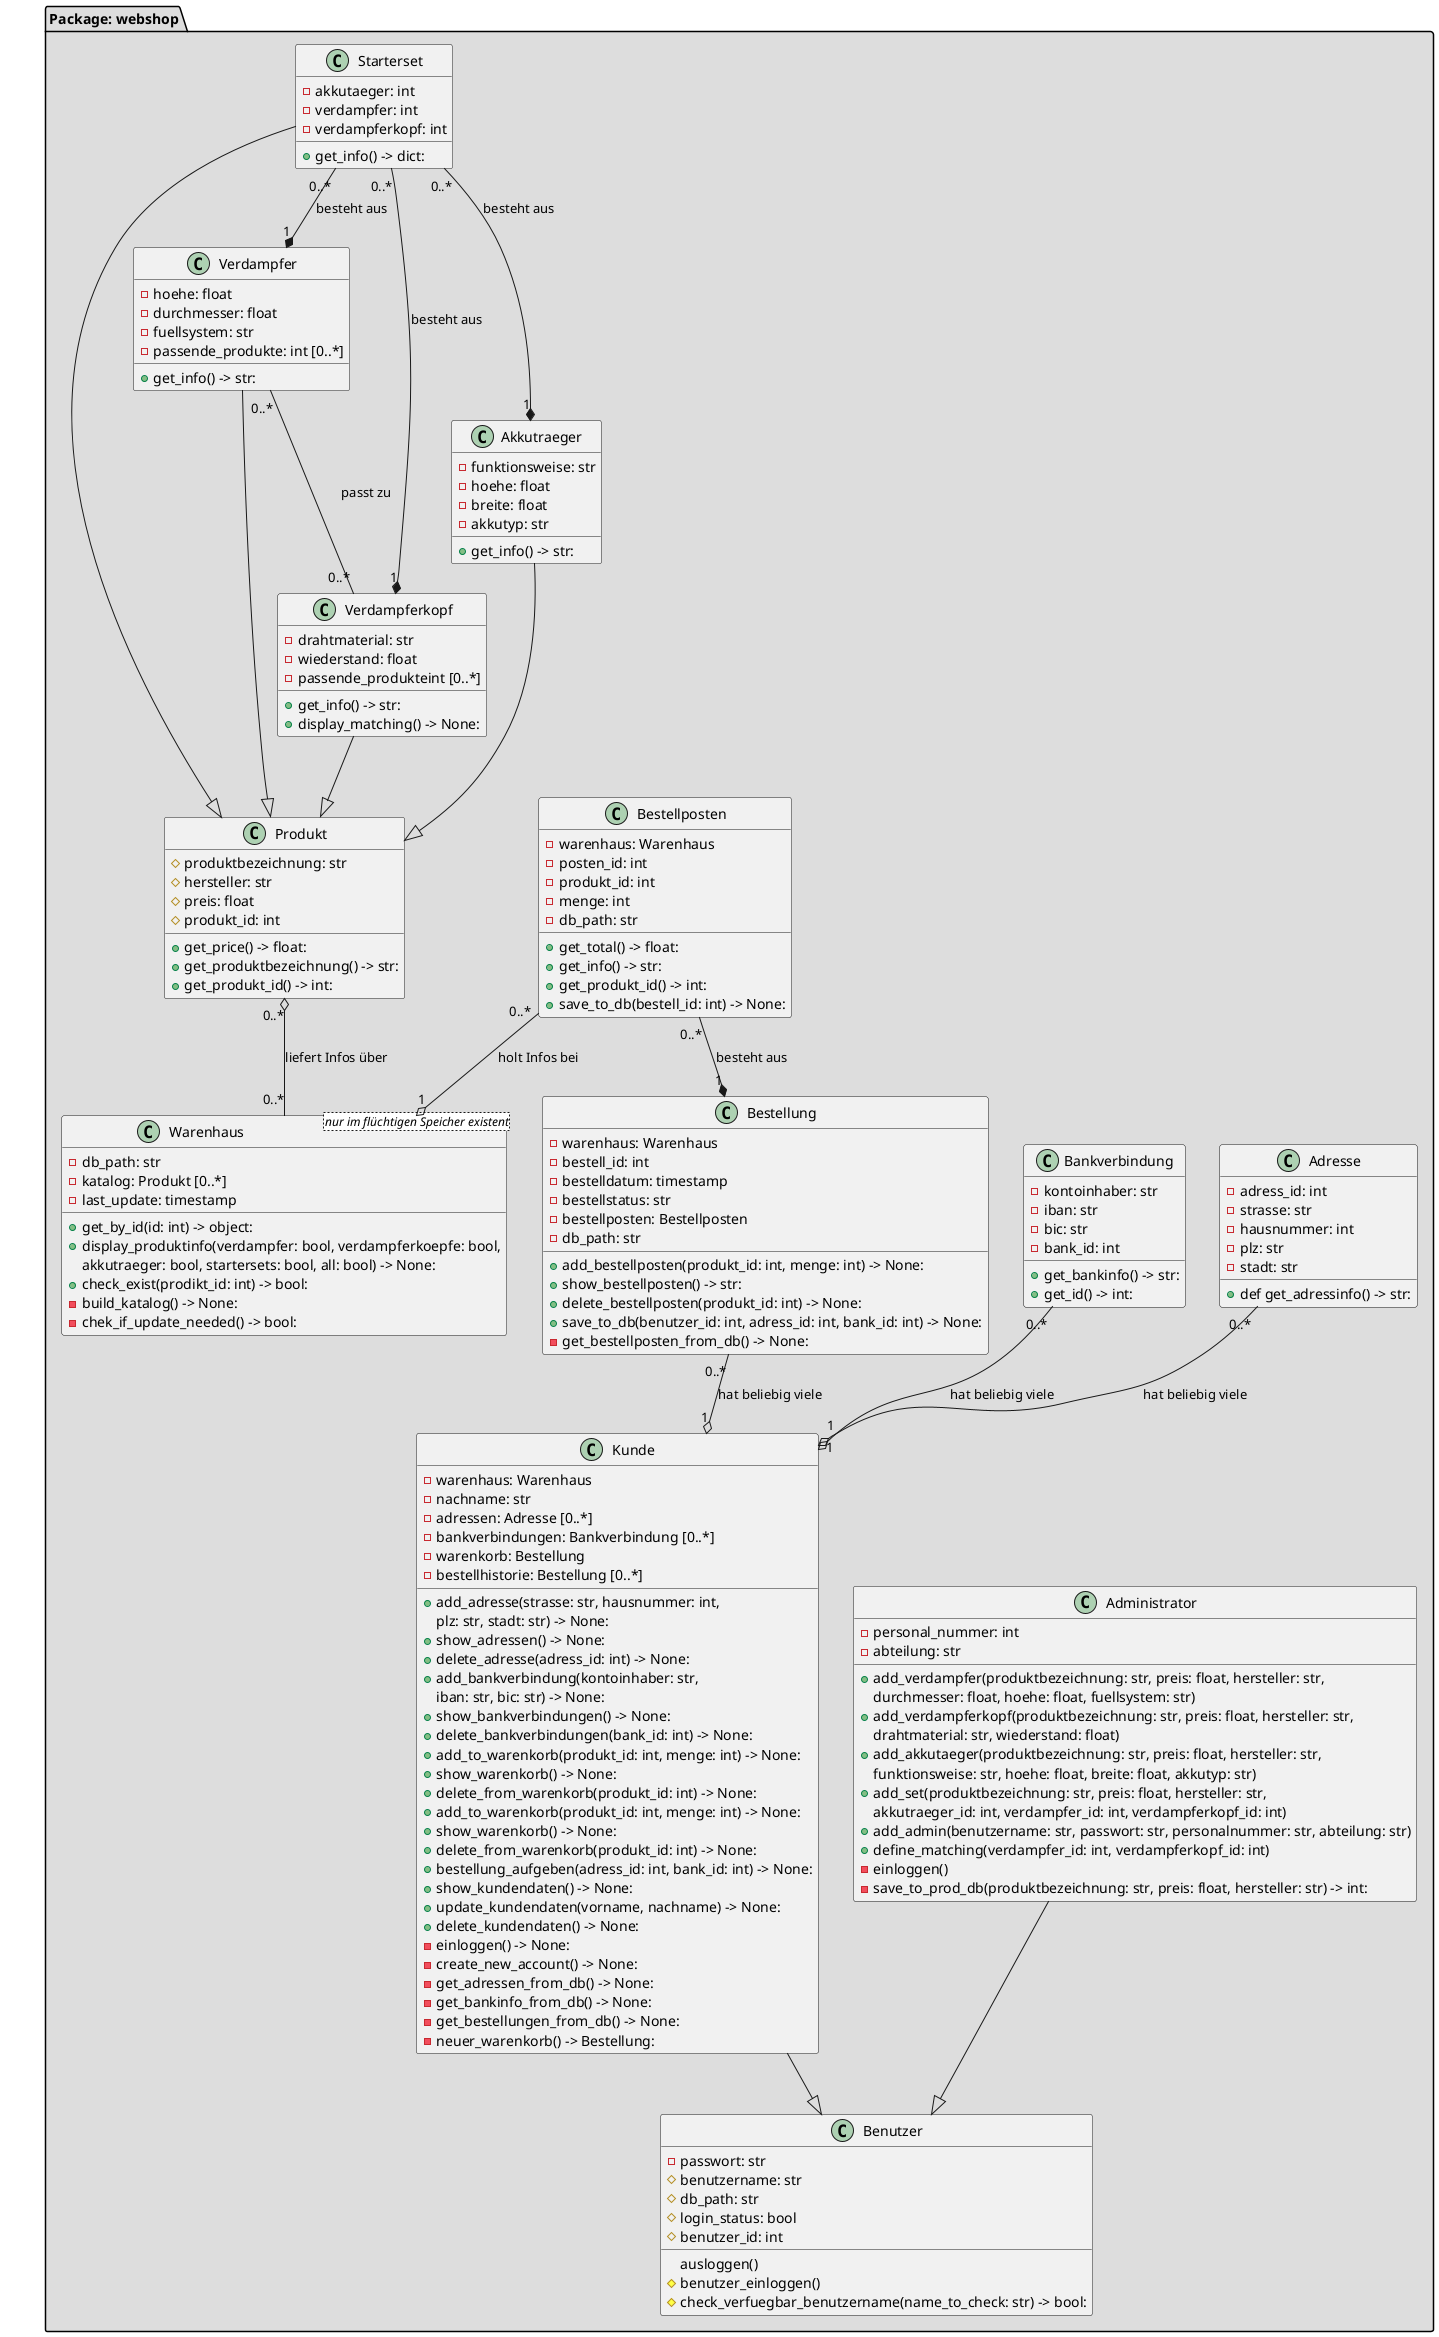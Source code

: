@startuml
package "Package: webshop" #DDDDDD{

class Administrator{
- personal_nummer: int
- abteilung: str

+ add_verdampfer(produktbezeichnung: str, preis: float, hersteller: str,
        durchmesser: float, hoehe: float, fuellsystem: str)
+ add_verdampferkopf(produktbezeichnung: str, preis: float, hersteller: str,
        drahtmaterial: str, wiederstand: float)
+ add_akkutaeger(produktbezeichnung: str, preis: float, hersteller: str,
        funktionsweise: str, hoehe: float, breite: float, akkutyp: str)
+ add_set(produktbezeichnung: str, preis: float, hersteller: str,
        akkutraeger_id: int, verdampfer_id: int, verdampferkopf_id: int)
+ add_admin(benutzername: str, passwort: str, personalnummer: str, abteilung: str)
+ define_matching(verdampfer_id: int, verdampferkopf_id: int)
- einloggen()
 -save_to_prod_db(produktbezeichnung: str, preis: float, hersteller: str) -> int:
}

class Benutzer{
- passwort: str
# benutzername: str
# db_path: str
# login_status: bool
# benutzer_id: int

ausloggen()
# benutzer_einloggen()
# check_verfuegbar_benutzername(name_to_check: str) -> bool:
}

class Kunde{
- warenhaus: Warenhaus
- nachname: str
- adressen: Adresse [0..*]
- bankverbindungen: Bankverbindung [0..*]
- warenkorb: Bestellung
- bestellhistorie: Bestellung [0..*]

+ add_adresse(strasse: str, hausnummer: int,
        plz: str, stadt: str) -> None:
+ show_adressen() -> None:
+ delete_adresse(adress_id: int) -> None:
+ add_bankverbindung(kontoinhaber: str,
        iban: str, bic: str) -> None:
+ show_bankverbindungen() -> None:
+ delete_bankverbindungen(bank_id: int) -> None:
+ add_to_warenkorb(produkt_id: int, menge: int) -> None:
+ show_warenkorb() -> None:
+ delete_from_warenkorb(produkt_id: int) -> None:
+ add_to_warenkorb(produkt_id: int, menge: int) -> None:
+ show_warenkorb() -> None:
+ delete_from_warenkorb(produkt_id: int) -> None:
+ bestellung_aufgeben(adress_id: int, bank_id: int) -> None:
+ show_kundendaten() -> None:
+ update_kundendaten(vorname, nachname) -> None:
+ delete_kundendaten() -> None:
- einloggen() -> None:
- create_new_account() -> None:
- get_adressen_from_db() -> None:
- get_bankinfo_from_db() -> None:
- get_bestellungen_from_db() -> None:
- neuer_warenkorb() -> Bestellung:
}

class Adresse{
- adress_id: int
- strasse: str
- hausnummer: int
- plz: str
- stadt: str

+ def get_adressinfo() -> str:
}

class Bankverbindung{
- kontoinhaber: str
- iban: str
- bic: str
- bank_id: int

+ get_bankinfo() -> str:
+ get_id() -> int:
}

class Bestellung{
- warenhaus: Warenhaus
- bestell_id: int
- bestelldatum: timestamp
- bestellstatus: str
- bestellposten: Bestellposten
- db_path: str

+ add_bestellposten(produkt_id: int, menge: int) -> None:
+ show_bestellposten() -> str:
+ delete_bestellposten(produkt_id: int) -> None:
+ save_to_db(benutzer_id: int, adress_id: int, bank_id: int) -> None:
- get_bestellposten_from_db() -> None:
}

class Bestellposten{
- warenhaus: Warenhaus
- posten_id: int
- produkt_id: int
- menge: int
- db_path: str

+ get_total() -> float:
+ get_info() -> str:
+ get_produkt_id() -> int:
+ save_to_db(bestell_id: int) -> None:
}

class Produkt{
# produktbezeichnung: str
# hersteller: str
# preis: float
# produkt_id: int

+ get_price() -> float:
+ get_produktbezeichnung() -> str:
+ get_produkt_id() -> int:
}

class Starterset{
- akkutaeger: int
- verdampfer: int
- verdampferkopf: int

+ get_info() -> dict:
}

class Verdampfer{
- hoehe: float
- durchmesser: float
- fuellsystem: str
- passende_produkte: int [0..*]

+ get_info() -> str:
}

class Verdampferkopf{
- drahtmaterial: str
- wiederstand: float
- passende_produkteint [0..*]

+ get_info() -> str:
+ display_matching() -> None:
}

class Akkutraeger{
- funktionsweise: str
- hoehe: float
- breite: float
- akkutyp: str

+ get_info() -> str:
}

class Warenhaus <nur im flüchtigen Speicher existent>{
- db_path: str
- katalog: Produkt [0..*]
- last_update: timestamp

+ get_by_id(id: int) -> object:
+ display_produktinfo(verdampfer: bool, verdampferkoepfe: bool,
        akkutraeger: bool, startersets: bool, all: bool) -> None:
+ check_exist(prodikt_id: int) -> bool:
- build_katalog() -> None:
- chek_if_update_needed() -> bool:
}



Verdampfer --|> Produkt
Verdampferkopf --|> Produkt
Akkutraeger --|> Produkt
Starterset --|> Produkt

Verdampfer "0..*" -- "0..*" Verdampferkopf : passt zu

Administrator --|> Benutzer
Kunde --|> Benutzer

Bankverbindung "0..*" --o "1" Kunde : hat beliebig viele
Adresse "0..*" --o "1" Kunde : hat beliebig viele
Bestellung "0..*" --o "1" Kunde : hat beliebig viele
Bestellposten "0..*" --* "1" Bestellung : besteht aus

Bestellposten "0..*" --o "1" Warenhaus : holt Infos bei
Produkt "0..*" o-- "0..*" Warenhaus : liefert Infos über

Starterset "0..*" --* "1" Verdampfer : besteht aus
Starterset "0..*" --* "1" Verdampferkopf : besteht aus
Starterset "0..*" --* "1" Akkutraeger : besteht aus
}
@enduml